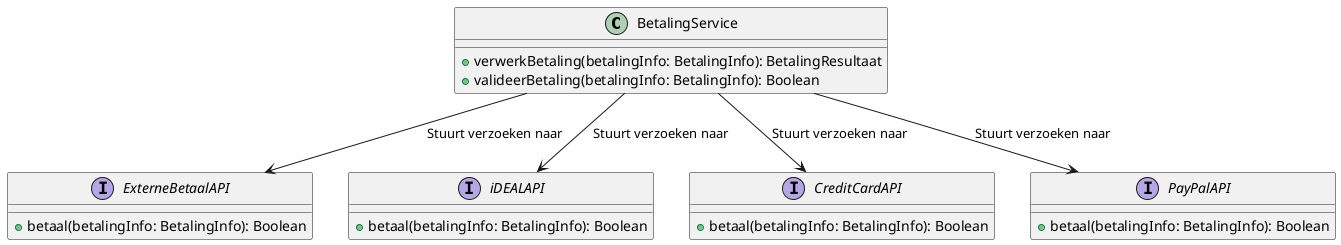 @startuml

class BetalingService {
    + verwerkBetaling(betalingInfo: BetalingInfo): BetalingResultaat
    + valideerBetaling(betalingInfo: BetalingInfo): Boolean
}

interface ExterneBetaalAPI {
    + betaal(betalingInfo: BetalingInfo): Boolean
}

interface iDEALAPI {
    + betaal(betalingInfo: BetalingInfo): Boolean
}

interface CreditCardAPI {
    + betaal(betalingInfo: BetalingInfo): Boolean
}

interface PayPalAPI {
    + betaal(betalingInfo: BetalingInfo): Boolean
}

BetalingService --> ExterneBetaalAPI : "Stuurt verzoeken naar"
BetalingService --> iDEALAPI : "Stuurt verzoeken naar"
BetalingService --> CreditCardAPI : "Stuurt verzoeken naar"
BetalingService --> PayPalAPI : "Stuurt verzoeken naar"


@enduml
